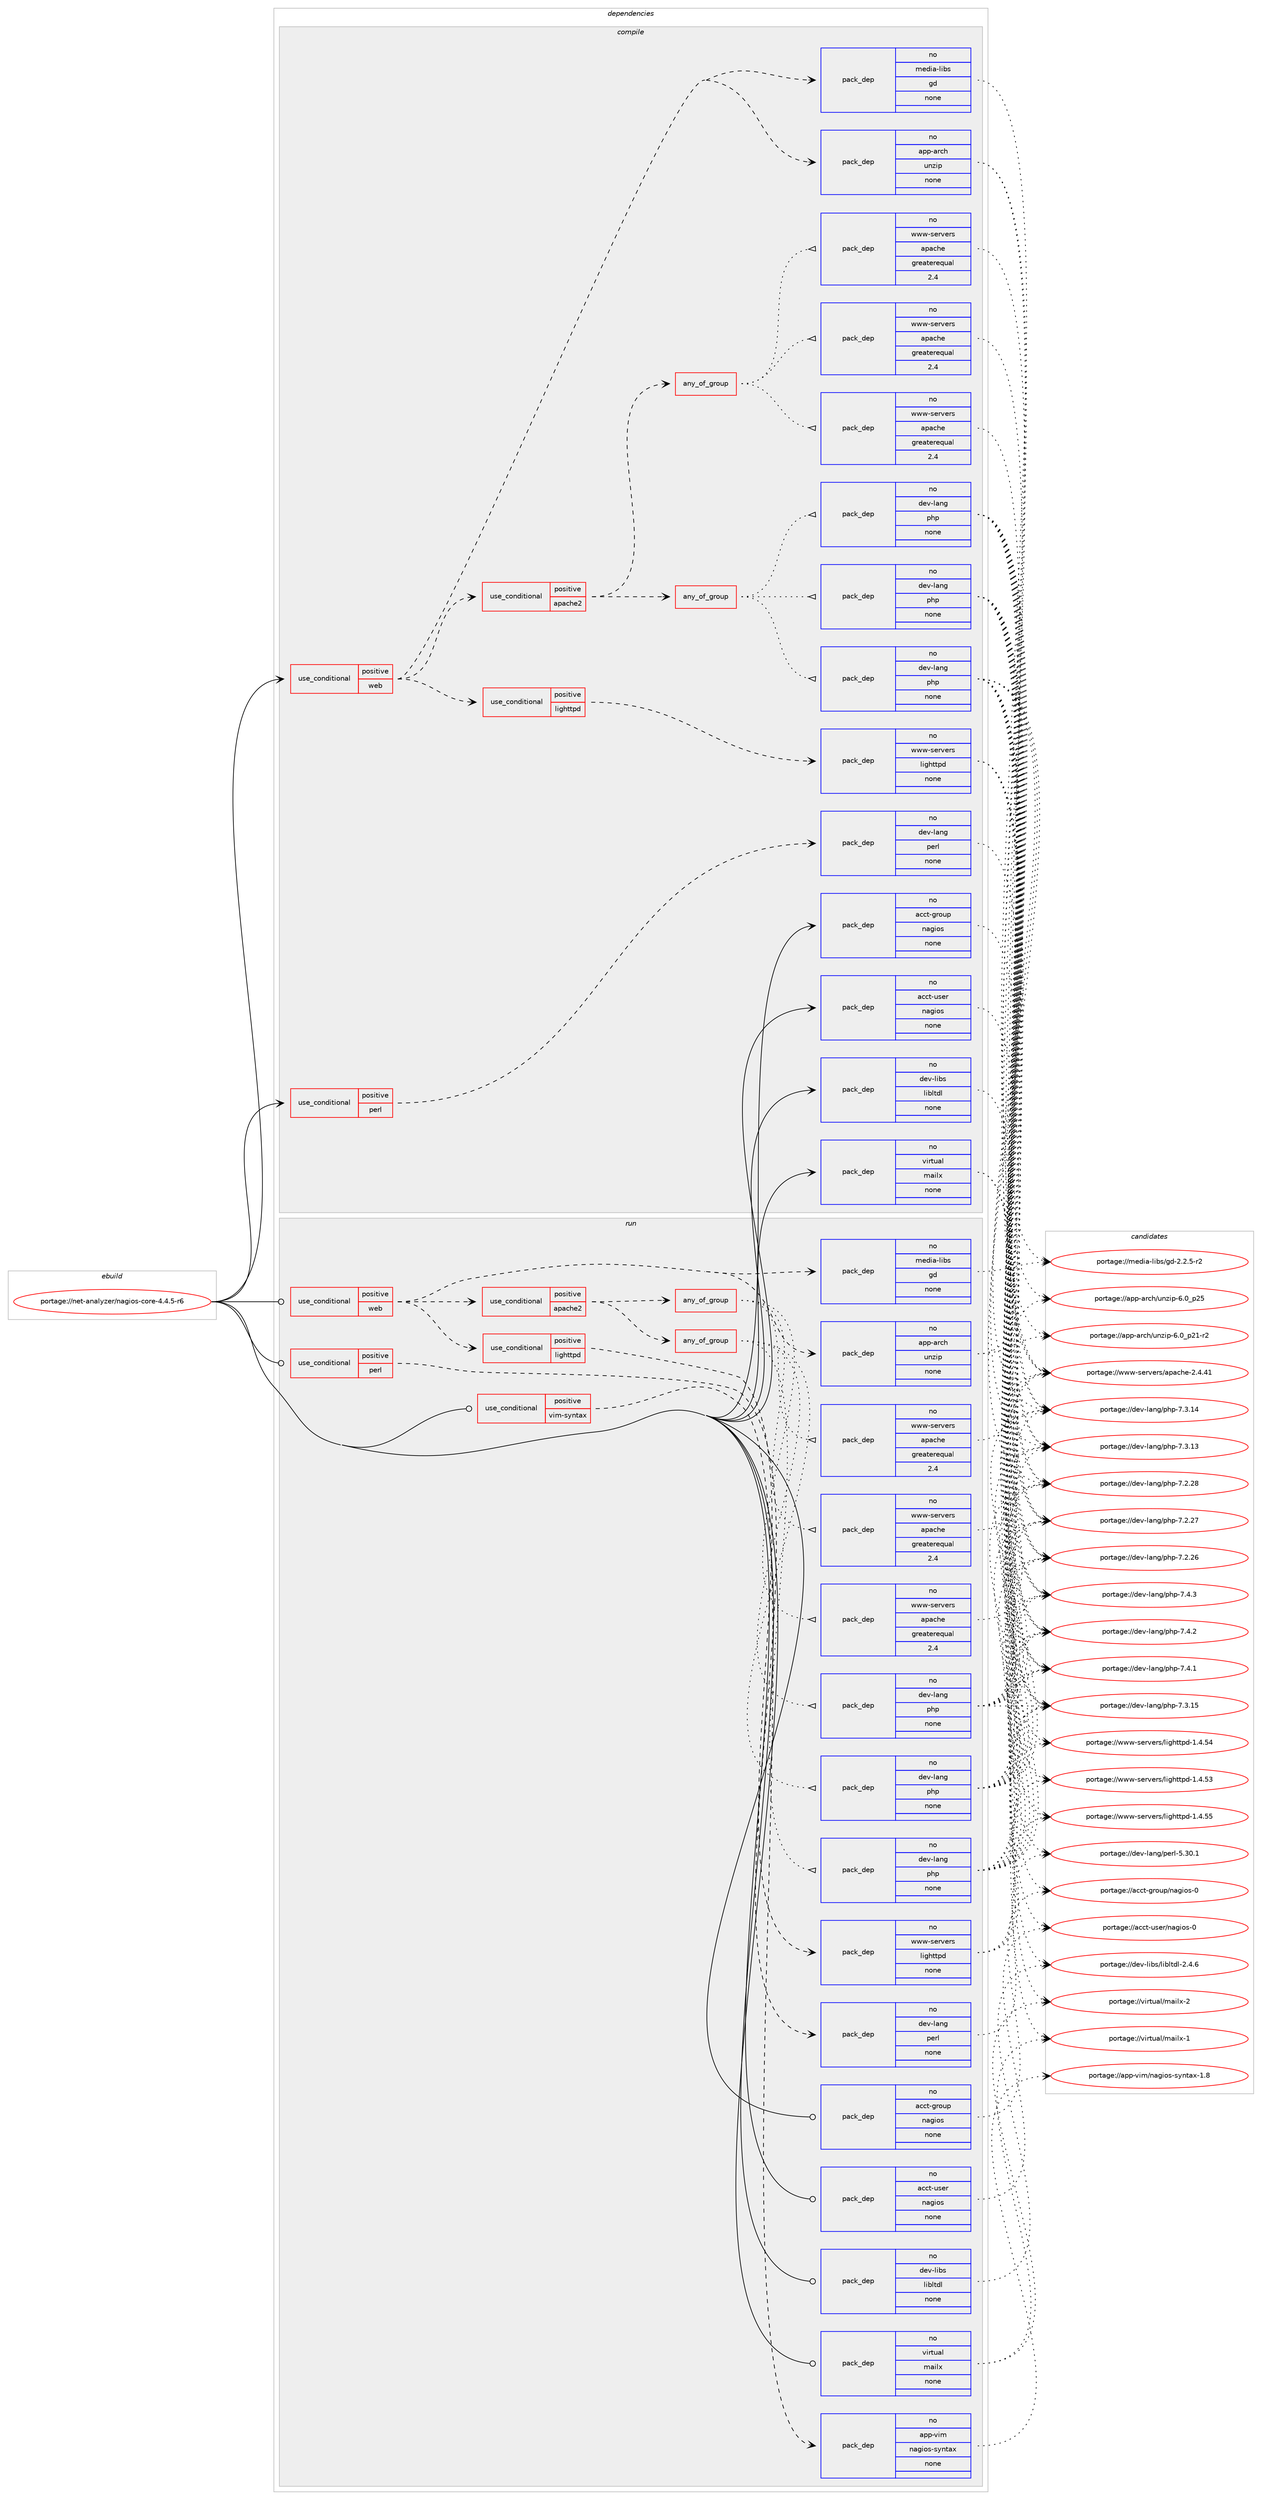 digraph prolog {

# *************
# Graph options
# *************

newrank=true;
concentrate=true;
compound=true;
graph [rankdir=LR,fontname=Helvetica,fontsize=10,ranksep=1.5];#, ranksep=2.5, nodesep=0.2];
edge  [arrowhead=vee];
node  [fontname=Helvetica,fontsize=10];

# **********
# The ebuild
# **********

subgraph cluster_leftcol {
color=gray;
rank=same;
label=<<i>ebuild</i>>;
id [label="portage://net-analyzer/nagios-core-4.4.5-r6", color=red, width=4, href="../net-analyzer/nagios-core-4.4.5-r6.svg"];
}

# ****************
# The dependencies
# ****************

subgraph cluster_midcol {
color=gray;
label=<<i>dependencies</i>>;
subgraph cluster_compile {
fillcolor="#eeeeee";
style=filled;
label=<<i>compile</i>>;
subgraph cond20186 {
dependency91826 [label=<<TABLE BORDER="0" CELLBORDER="1" CELLSPACING="0" CELLPADDING="4"><TR><TD ROWSPAN="3" CELLPADDING="10">use_conditional</TD></TR><TR><TD>positive</TD></TR><TR><TD>perl</TD></TR></TABLE>>, shape=none, color=red];
subgraph pack69920 {
dependency91827 [label=<<TABLE BORDER="0" CELLBORDER="1" CELLSPACING="0" CELLPADDING="4" WIDTH="220"><TR><TD ROWSPAN="6" CELLPADDING="30">pack_dep</TD></TR><TR><TD WIDTH="110">no</TD></TR><TR><TD>dev-lang</TD></TR><TR><TD>perl</TD></TR><TR><TD>none</TD></TR><TR><TD></TD></TR></TABLE>>, shape=none, color=blue];
}
dependency91826:e -> dependency91827:w [weight=20,style="dashed",arrowhead="vee"];
}
id:e -> dependency91826:w [weight=20,style="solid",arrowhead="vee"];
subgraph cond20187 {
dependency91828 [label=<<TABLE BORDER="0" CELLBORDER="1" CELLSPACING="0" CELLPADDING="4"><TR><TD ROWSPAN="3" CELLPADDING="10">use_conditional</TD></TR><TR><TD>positive</TD></TR><TR><TD>web</TD></TR></TABLE>>, shape=none, color=red];
subgraph pack69921 {
dependency91829 [label=<<TABLE BORDER="0" CELLBORDER="1" CELLSPACING="0" CELLPADDING="4" WIDTH="220"><TR><TD ROWSPAN="6" CELLPADDING="30">pack_dep</TD></TR><TR><TD WIDTH="110">no</TD></TR><TR><TD>app-arch</TD></TR><TR><TD>unzip</TD></TR><TR><TD>none</TD></TR><TR><TD></TD></TR></TABLE>>, shape=none, color=blue];
}
dependency91828:e -> dependency91829:w [weight=20,style="dashed",arrowhead="vee"];
subgraph pack69922 {
dependency91830 [label=<<TABLE BORDER="0" CELLBORDER="1" CELLSPACING="0" CELLPADDING="4" WIDTH="220"><TR><TD ROWSPAN="6" CELLPADDING="30">pack_dep</TD></TR><TR><TD WIDTH="110">no</TD></TR><TR><TD>media-libs</TD></TR><TR><TD>gd</TD></TR><TR><TD>none</TD></TR><TR><TD></TD></TR></TABLE>>, shape=none, color=blue];
}
dependency91828:e -> dependency91830:w [weight=20,style="dashed",arrowhead="vee"];
subgraph cond20188 {
dependency91831 [label=<<TABLE BORDER="0" CELLBORDER="1" CELLSPACING="0" CELLPADDING="4"><TR><TD ROWSPAN="3" CELLPADDING="10">use_conditional</TD></TR><TR><TD>positive</TD></TR><TR><TD>lighttpd</TD></TR></TABLE>>, shape=none, color=red];
subgraph pack69923 {
dependency91832 [label=<<TABLE BORDER="0" CELLBORDER="1" CELLSPACING="0" CELLPADDING="4" WIDTH="220"><TR><TD ROWSPAN="6" CELLPADDING="30">pack_dep</TD></TR><TR><TD WIDTH="110">no</TD></TR><TR><TD>www-servers</TD></TR><TR><TD>lighttpd</TD></TR><TR><TD>none</TD></TR><TR><TD></TD></TR></TABLE>>, shape=none, color=blue];
}
dependency91831:e -> dependency91832:w [weight=20,style="dashed",arrowhead="vee"];
}
dependency91828:e -> dependency91831:w [weight=20,style="dashed",arrowhead="vee"];
subgraph cond20189 {
dependency91833 [label=<<TABLE BORDER="0" CELLBORDER="1" CELLSPACING="0" CELLPADDING="4"><TR><TD ROWSPAN="3" CELLPADDING="10">use_conditional</TD></TR><TR><TD>positive</TD></TR><TR><TD>apache2</TD></TR></TABLE>>, shape=none, color=red];
subgraph any1641 {
dependency91834 [label=<<TABLE BORDER="0" CELLBORDER="1" CELLSPACING="0" CELLPADDING="4"><TR><TD CELLPADDING="10">any_of_group</TD></TR></TABLE>>, shape=none, color=red];subgraph pack69924 {
dependency91835 [label=<<TABLE BORDER="0" CELLBORDER="1" CELLSPACING="0" CELLPADDING="4" WIDTH="220"><TR><TD ROWSPAN="6" CELLPADDING="30">pack_dep</TD></TR><TR><TD WIDTH="110">no</TD></TR><TR><TD>www-servers</TD></TR><TR><TD>apache</TD></TR><TR><TD>greaterequal</TD></TR><TR><TD>2.4</TD></TR></TABLE>>, shape=none, color=blue];
}
dependency91834:e -> dependency91835:w [weight=20,style="dotted",arrowhead="oinv"];
subgraph pack69925 {
dependency91836 [label=<<TABLE BORDER="0" CELLBORDER="1" CELLSPACING="0" CELLPADDING="4" WIDTH="220"><TR><TD ROWSPAN="6" CELLPADDING="30">pack_dep</TD></TR><TR><TD WIDTH="110">no</TD></TR><TR><TD>www-servers</TD></TR><TR><TD>apache</TD></TR><TR><TD>greaterequal</TD></TR><TR><TD>2.4</TD></TR></TABLE>>, shape=none, color=blue];
}
dependency91834:e -> dependency91836:w [weight=20,style="dotted",arrowhead="oinv"];
subgraph pack69926 {
dependency91837 [label=<<TABLE BORDER="0" CELLBORDER="1" CELLSPACING="0" CELLPADDING="4" WIDTH="220"><TR><TD ROWSPAN="6" CELLPADDING="30">pack_dep</TD></TR><TR><TD WIDTH="110">no</TD></TR><TR><TD>www-servers</TD></TR><TR><TD>apache</TD></TR><TR><TD>greaterequal</TD></TR><TR><TD>2.4</TD></TR></TABLE>>, shape=none, color=blue];
}
dependency91834:e -> dependency91837:w [weight=20,style="dotted",arrowhead="oinv"];
}
dependency91833:e -> dependency91834:w [weight=20,style="dashed",arrowhead="vee"];
subgraph any1642 {
dependency91838 [label=<<TABLE BORDER="0" CELLBORDER="1" CELLSPACING="0" CELLPADDING="4"><TR><TD CELLPADDING="10">any_of_group</TD></TR></TABLE>>, shape=none, color=red];subgraph pack69927 {
dependency91839 [label=<<TABLE BORDER="0" CELLBORDER="1" CELLSPACING="0" CELLPADDING="4" WIDTH="220"><TR><TD ROWSPAN="6" CELLPADDING="30">pack_dep</TD></TR><TR><TD WIDTH="110">no</TD></TR><TR><TD>dev-lang</TD></TR><TR><TD>php</TD></TR><TR><TD>none</TD></TR><TR><TD></TD></TR></TABLE>>, shape=none, color=blue];
}
dependency91838:e -> dependency91839:w [weight=20,style="dotted",arrowhead="oinv"];
subgraph pack69928 {
dependency91840 [label=<<TABLE BORDER="0" CELLBORDER="1" CELLSPACING="0" CELLPADDING="4" WIDTH="220"><TR><TD ROWSPAN="6" CELLPADDING="30">pack_dep</TD></TR><TR><TD WIDTH="110">no</TD></TR><TR><TD>dev-lang</TD></TR><TR><TD>php</TD></TR><TR><TD>none</TD></TR><TR><TD></TD></TR></TABLE>>, shape=none, color=blue];
}
dependency91838:e -> dependency91840:w [weight=20,style="dotted",arrowhead="oinv"];
subgraph pack69929 {
dependency91841 [label=<<TABLE BORDER="0" CELLBORDER="1" CELLSPACING="0" CELLPADDING="4" WIDTH="220"><TR><TD ROWSPAN="6" CELLPADDING="30">pack_dep</TD></TR><TR><TD WIDTH="110">no</TD></TR><TR><TD>dev-lang</TD></TR><TR><TD>php</TD></TR><TR><TD>none</TD></TR><TR><TD></TD></TR></TABLE>>, shape=none, color=blue];
}
dependency91838:e -> dependency91841:w [weight=20,style="dotted",arrowhead="oinv"];
}
dependency91833:e -> dependency91838:w [weight=20,style="dashed",arrowhead="vee"];
}
dependency91828:e -> dependency91833:w [weight=20,style="dashed",arrowhead="vee"];
}
id:e -> dependency91828:w [weight=20,style="solid",arrowhead="vee"];
subgraph pack69930 {
dependency91842 [label=<<TABLE BORDER="0" CELLBORDER="1" CELLSPACING="0" CELLPADDING="4" WIDTH="220"><TR><TD ROWSPAN="6" CELLPADDING="30">pack_dep</TD></TR><TR><TD WIDTH="110">no</TD></TR><TR><TD>acct-group</TD></TR><TR><TD>nagios</TD></TR><TR><TD>none</TD></TR><TR><TD></TD></TR></TABLE>>, shape=none, color=blue];
}
id:e -> dependency91842:w [weight=20,style="solid",arrowhead="vee"];
subgraph pack69931 {
dependency91843 [label=<<TABLE BORDER="0" CELLBORDER="1" CELLSPACING="0" CELLPADDING="4" WIDTH="220"><TR><TD ROWSPAN="6" CELLPADDING="30">pack_dep</TD></TR><TR><TD WIDTH="110">no</TD></TR><TR><TD>acct-user</TD></TR><TR><TD>nagios</TD></TR><TR><TD>none</TD></TR><TR><TD></TD></TR></TABLE>>, shape=none, color=blue];
}
id:e -> dependency91843:w [weight=20,style="solid",arrowhead="vee"];
subgraph pack69932 {
dependency91844 [label=<<TABLE BORDER="0" CELLBORDER="1" CELLSPACING="0" CELLPADDING="4" WIDTH="220"><TR><TD ROWSPAN="6" CELLPADDING="30">pack_dep</TD></TR><TR><TD WIDTH="110">no</TD></TR><TR><TD>dev-libs</TD></TR><TR><TD>libltdl</TD></TR><TR><TD>none</TD></TR><TR><TD></TD></TR></TABLE>>, shape=none, color=blue];
}
id:e -> dependency91844:w [weight=20,style="solid",arrowhead="vee"];
subgraph pack69933 {
dependency91845 [label=<<TABLE BORDER="0" CELLBORDER="1" CELLSPACING="0" CELLPADDING="4" WIDTH="220"><TR><TD ROWSPAN="6" CELLPADDING="30">pack_dep</TD></TR><TR><TD WIDTH="110">no</TD></TR><TR><TD>virtual</TD></TR><TR><TD>mailx</TD></TR><TR><TD>none</TD></TR><TR><TD></TD></TR></TABLE>>, shape=none, color=blue];
}
id:e -> dependency91845:w [weight=20,style="solid",arrowhead="vee"];
}
subgraph cluster_compileandrun {
fillcolor="#eeeeee";
style=filled;
label=<<i>compile and run</i>>;
}
subgraph cluster_run {
fillcolor="#eeeeee";
style=filled;
label=<<i>run</i>>;
subgraph cond20190 {
dependency91846 [label=<<TABLE BORDER="0" CELLBORDER="1" CELLSPACING="0" CELLPADDING="4"><TR><TD ROWSPAN="3" CELLPADDING="10">use_conditional</TD></TR><TR><TD>positive</TD></TR><TR><TD>perl</TD></TR></TABLE>>, shape=none, color=red];
subgraph pack69934 {
dependency91847 [label=<<TABLE BORDER="0" CELLBORDER="1" CELLSPACING="0" CELLPADDING="4" WIDTH="220"><TR><TD ROWSPAN="6" CELLPADDING="30">pack_dep</TD></TR><TR><TD WIDTH="110">no</TD></TR><TR><TD>dev-lang</TD></TR><TR><TD>perl</TD></TR><TR><TD>none</TD></TR><TR><TD></TD></TR></TABLE>>, shape=none, color=blue];
}
dependency91846:e -> dependency91847:w [weight=20,style="dashed",arrowhead="vee"];
}
id:e -> dependency91846:w [weight=20,style="solid",arrowhead="odot"];
subgraph cond20191 {
dependency91848 [label=<<TABLE BORDER="0" CELLBORDER="1" CELLSPACING="0" CELLPADDING="4"><TR><TD ROWSPAN="3" CELLPADDING="10">use_conditional</TD></TR><TR><TD>positive</TD></TR><TR><TD>vim-syntax</TD></TR></TABLE>>, shape=none, color=red];
subgraph pack69935 {
dependency91849 [label=<<TABLE BORDER="0" CELLBORDER="1" CELLSPACING="0" CELLPADDING="4" WIDTH="220"><TR><TD ROWSPAN="6" CELLPADDING="30">pack_dep</TD></TR><TR><TD WIDTH="110">no</TD></TR><TR><TD>app-vim</TD></TR><TR><TD>nagios-syntax</TD></TR><TR><TD>none</TD></TR><TR><TD></TD></TR></TABLE>>, shape=none, color=blue];
}
dependency91848:e -> dependency91849:w [weight=20,style="dashed",arrowhead="vee"];
}
id:e -> dependency91848:w [weight=20,style="solid",arrowhead="odot"];
subgraph cond20192 {
dependency91850 [label=<<TABLE BORDER="0" CELLBORDER="1" CELLSPACING="0" CELLPADDING="4"><TR><TD ROWSPAN="3" CELLPADDING="10">use_conditional</TD></TR><TR><TD>positive</TD></TR><TR><TD>web</TD></TR></TABLE>>, shape=none, color=red];
subgraph pack69936 {
dependency91851 [label=<<TABLE BORDER="0" CELLBORDER="1" CELLSPACING="0" CELLPADDING="4" WIDTH="220"><TR><TD ROWSPAN="6" CELLPADDING="30">pack_dep</TD></TR><TR><TD WIDTH="110">no</TD></TR><TR><TD>app-arch</TD></TR><TR><TD>unzip</TD></TR><TR><TD>none</TD></TR><TR><TD></TD></TR></TABLE>>, shape=none, color=blue];
}
dependency91850:e -> dependency91851:w [weight=20,style="dashed",arrowhead="vee"];
subgraph pack69937 {
dependency91852 [label=<<TABLE BORDER="0" CELLBORDER="1" CELLSPACING="0" CELLPADDING="4" WIDTH="220"><TR><TD ROWSPAN="6" CELLPADDING="30">pack_dep</TD></TR><TR><TD WIDTH="110">no</TD></TR><TR><TD>media-libs</TD></TR><TR><TD>gd</TD></TR><TR><TD>none</TD></TR><TR><TD></TD></TR></TABLE>>, shape=none, color=blue];
}
dependency91850:e -> dependency91852:w [weight=20,style="dashed",arrowhead="vee"];
subgraph cond20193 {
dependency91853 [label=<<TABLE BORDER="0" CELLBORDER="1" CELLSPACING="0" CELLPADDING="4"><TR><TD ROWSPAN="3" CELLPADDING="10">use_conditional</TD></TR><TR><TD>positive</TD></TR><TR><TD>lighttpd</TD></TR></TABLE>>, shape=none, color=red];
subgraph pack69938 {
dependency91854 [label=<<TABLE BORDER="0" CELLBORDER="1" CELLSPACING="0" CELLPADDING="4" WIDTH="220"><TR><TD ROWSPAN="6" CELLPADDING="30">pack_dep</TD></TR><TR><TD WIDTH="110">no</TD></TR><TR><TD>www-servers</TD></TR><TR><TD>lighttpd</TD></TR><TR><TD>none</TD></TR><TR><TD></TD></TR></TABLE>>, shape=none, color=blue];
}
dependency91853:e -> dependency91854:w [weight=20,style="dashed",arrowhead="vee"];
}
dependency91850:e -> dependency91853:w [weight=20,style="dashed",arrowhead="vee"];
subgraph cond20194 {
dependency91855 [label=<<TABLE BORDER="0" CELLBORDER="1" CELLSPACING="0" CELLPADDING="4"><TR><TD ROWSPAN="3" CELLPADDING="10">use_conditional</TD></TR><TR><TD>positive</TD></TR><TR><TD>apache2</TD></TR></TABLE>>, shape=none, color=red];
subgraph any1643 {
dependency91856 [label=<<TABLE BORDER="0" CELLBORDER="1" CELLSPACING="0" CELLPADDING="4"><TR><TD CELLPADDING="10">any_of_group</TD></TR></TABLE>>, shape=none, color=red];subgraph pack69939 {
dependency91857 [label=<<TABLE BORDER="0" CELLBORDER="1" CELLSPACING="0" CELLPADDING="4" WIDTH="220"><TR><TD ROWSPAN="6" CELLPADDING="30">pack_dep</TD></TR><TR><TD WIDTH="110">no</TD></TR><TR><TD>www-servers</TD></TR><TR><TD>apache</TD></TR><TR><TD>greaterequal</TD></TR><TR><TD>2.4</TD></TR></TABLE>>, shape=none, color=blue];
}
dependency91856:e -> dependency91857:w [weight=20,style="dotted",arrowhead="oinv"];
subgraph pack69940 {
dependency91858 [label=<<TABLE BORDER="0" CELLBORDER="1" CELLSPACING="0" CELLPADDING="4" WIDTH="220"><TR><TD ROWSPAN="6" CELLPADDING="30">pack_dep</TD></TR><TR><TD WIDTH="110">no</TD></TR><TR><TD>www-servers</TD></TR><TR><TD>apache</TD></TR><TR><TD>greaterequal</TD></TR><TR><TD>2.4</TD></TR></TABLE>>, shape=none, color=blue];
}
dependency91856:e -> dependency91858:w [weight=20,style="dotted",arrowhead="oinv"];
subgraph pack69941 {
dependency91859 [label=<<TABLE BORDER="0" CELLBORDER="1" CELLSPACING="0" CELLPADDING="4" WIDTH="220"><TR><TD ROWSPAN="6" CELLPADDING="30">pack_dep</TD></TR><TR><TD WIDTH="110">no</TD></TR><TR><TD>www-servers</TD></TR><TR><TD>apache</TD></TR><TR><TD>greaterequal</TD></TR><TR><TD>2.4</TD></TR></TABLE>>, shape=none, color=blue];
}
dependency91856:e -> dependency91859:w [weight=20,style="dotted",arrowhead="oinv"];
}
dependency91855:e -> dependency91856:w [weight=20,style="dashed",arrowhead="vee"];
subgraph any1644 {
dependency91860 [label=<<TABLE BORDER="0" CELLBORDER="1" CELLSPACING="0" CELLPADDING="4"><TR><TD CELLPADDING="10">any_of_group</TD></TR></TABLE>>, shape=none, color=red];subgraph pack69942 {
dependency91861 [label=<<TABLE BORDER="0" CELLBORDER="1" CELLSPACING="0" CELLPADDING="4" WIDTH="220"><TR><TD ROWSPAN="6" CELLPADDING="30">pack_dep</TD></TR><TR><TD WIDTH="110">no</TD></TR><TR><TD>dev-lang</TD></TR><TR><TD>php</TD></TR><TR><TD>none</TD></TR><TR><TD></TD></TR></TABLE>>, shape=none, color=blue];
}
dependency91860:e -> dependency91861:w [weight=20,style="dotted",arrowhead="oinv"];
subgraph pack69943 {
dependency91862 [label=<<TABLE BORDER="0" CELLBORDER="1" CELLSPACING="0" CELLPADDING="4" WIDTH="220"><TR><TD ROWSPAN="6" CELLPADDING="30">pack_dep</TD></TR><TR><TD WIDTH="110">no</TD></TR><TR><TD>dev-lang</TD></TR><TR><TD>php</TD></TR><TR><TD>none</TD></TR><TR><TD></TD></TR></TABLE>>, shape=none, color=blue];
}
dependency91860:e -> dependency91862:w [weight=20,style="dotted",arrowhead="oinv"];
subgraph pack69944 {
dependency91863 [label=<<TABLE BORDER="0" CELLBORDER="1" CELLSPACING="0" CELLPADDING="4" WIDTH="220"><TR><TD ROWSPAN="6" CELLPADDING="30">pack_dep</TD></TR><TR><TD WIDTH="110">no</TD></TR><TR><TD>dev-lang</TD></TR><TR><TD>php</TD></TR><TR><TD>none</TD></TR><TR><TD></TD></TR></TABLE>>, shape=none, color=blue];
}
dependency91860:e -> dependency91863:w [weight=20,style="dotted",arrowhead="oinv"];
}
dependency91855:e -> dependency91860:w [weight=20,style="dashed",arrowhead="vee"];
}
dependency91850:e -> dependency91855:w [weight=20,style="dashed",arrowhead="vee"];
}
id:e -> dependency91850:w [weight=20,style="solid",arrowhead="odot"];
subgraph pack69945 {
dependency91864 [label=<<TABLE BORDER="0" CELLBORDER="1" CELLSPACING="0" CELLPADDING="4" WIDTH="220"><TR><TD ROWSPAN="6" CELLPADDING="30">pack_dep</TD></TR><TR><TD WIDTH="110">no</TD></TR><TR><TD>acct-group</TD></TR><TR><TD>nagios</TD></TR><TR><TD>none</TD></TR><TR><TD></TD></TR></TABLE>>, shape=none, color=blue];
}
id:e -> dependency91864:w [weight=20,style="solid",arrowhead="odot"];
subgraph pack69946 {
dependency91865 [label=<<TABLE BORDER="0" CELLBORDER="1" CELLSPACING="0" CELLPADDING="4" WIDTH="220"><TR><TD ROWSPAN="6" CELLPADDING="30">pack_dep</TD></TR><TR><TD WIDTH="110">no</TD></TR><TR><TD>acct-user</TD></TR><TR><TD>nagios</TD></TR><TR><TD>none</TD></TR><TR><TD></TD></TR></TABLE>>, shape=none, color=blue];
}
id:e -> dependency91865:w [weight=20,style="solid",arrowhead="odot"];
subgraph pack69947 {
dependency91866 [label=<<TABLE BORDER="0" CELLBORDER="1" CELLSPACING="0" CELLPADDING="4" WIDTH="220"><TR><TD ROWSPAN="6" CELLPADDING="30">pack_dep</TD></TR><TR><TD WIDTH="110">no</TD></TR><TR><TD>dev-libs</TD></TR><TR><TD>libltdl</TD></TR><TR><TD>none</TD></TR><TR><TD></TD></TR></TABLE>>, shape=none, color=blue];
}
id:e -> dependency91866:w [weight=20,style="solid",arrowhead="odot"];
subgraph pack69948 {
dependency91867 [label=<<TABLE BORDER="0" CELLBORDER="1" CELLSPACING="0" CELLPADDING="4" WIDTH="220"><TR><TD ROWSPAN="6" CELLPADDING="30">pack_dep</TD></TR><TR><TD WIDTH="110">no</TD></TR><TR><TD>virtual</TD></TR><TR><TD>mailx</TD></TR><TR><TD>none</TD></TR><TR><TD></TD></TR></TABLE>>, shape=none, color=blue];
}
id:e -> dependency91867:w [weight=20,style="solid",arrowhead="odot"];
}
}

# **************
# The candidates
# **************

subgraph cluster_choices {
rank=same;
color=gray;
label=<<i>candidates</i>>;

subgraph choice69920 {
color=black;
nodesep=1;
choice10010111845108971101034711210111410845534651484649 [label="portage://dev-lang/perl-5.30.1", color=red, width=4,href="../dev-lang/perl-5.30.1.svg"];
dependency91827:e -> choice10010111845108971101034711210111410845534651484649:w [style=dotted,weight="100"];
}
subgraph choice69921 {
color=black;
nodesep=1;
choice971121124597114991044711711012210511245544648951125053 [label="portage://app-arch/unzip-6.0_p25", color=red, width=4,href="../app-arch/unzip-6.0_p25.svg"];
choice9711211245971149910447117110122105112455446489511250494511450 [label="portage://app-arch/unzip-6.0_p21-r2", color=red, width=4,href="../app-arch/unzip-6.0_p21-r2.svg"];
dependency91829:e -> choice971121124597114991044711711012210511245544648951125053:w [style=dotted,weight="100"];
dependency91829:e -> choice9711211245971149910447117110122105112455446489511250494511450:w [style=dotted,weight="100"];
}
subgraph choice69922 {
color=black;
nodesep=1;
choice109101100105974510810598115471031004550465046534511450 [label="portage://media-libs/gd-2.2.5-r2", color=red, width=4,href="../media-libs/gd-2.2.5-r2.svg"];
dependency91830:e -> choice109101100105974510810598115471031004550465046534511450:w [style=dotted,weight="100"];
}
subgraph choice69923 {
color=black;
nodesep=1;
choice119119119451151011141181011141154710810510310411611611210045494652465353 [label="portage://www-servers/lighttpd-1.4.55", color=red, width=4,href="../www-servers/lighttpd-1.4.55.svg"];
choice119119119451151011141181011141154710810510310411611611210045494652465352 [label="portage://www-servers/lighttpd-1.4.54", color=red, width=4,href="../www-servers/lighttpd-1.4.54.svg"];
choice119119119451151011141181011141154710810510310411611611210045494652465351 [label="portage://www-servers/lighttpd-1.4.53", color=red, width=4,href="../www-servers/lighttpd-1.4.53.svg"];
dependency91832:e -> choice119119119451151011141181011141154710810510310411611611210045494652465353:w [style=dotted,weight="100"];
dependency91832:e -> choice119119119451151011141181011141154710810510310411611611210045494652465352:w [style=dotted,weight="100"];
dependency91832:e -> choice119119119451151011141181011141154710810510310411611611210045494652465351:w [style=dotted,weight="100"];
}
subgraph choice69924 {
color=black;
nodesep=1;
choice119119119451151011141181011141154797112979910410145504652465249 [label="portage://www-servers/apache-2.4.41", color=red, width=4,href="../www-servers/apache-2.4.41.svg"];
dependency91835:e -> choice119119119451151011141181011141154797112979910410145504652465249:w [style=dotted,weight="100"];
}
subgraph choice69925 {
color=black;
nodesep=1;
choice119119119451151011141181011141154797112979910410145504652465249 [label="portage://www-servers/apache-2.4.41", color=red, width=4,href="../www-servers/apache-2.4.41.svg"];
dependency91836:e -> choice119119119451151011141181011141154797112979910410145504652465249:w [style=dotted,weight="100"];
}
subgraph choice69926 {
color=black;
nodesep=1;
choice119119119451151011141181011141154797112979910410145504652465249 [label="portage://www-servers/apache-2.4.41", color=red, width=4,href="../www-servers/apache-2.4.41.svg"];
dependency91837:e -> choice119119119451151011141181011141154797112979910410145504652465249:w [style=dotted,weight="100"];
}
subgraph choice69927 {
color=black;
nodesep=1;
choice100101118451089711010347112104112455546524651 [label="portage://dev-lang/php-7.4.3", color=red, width=4,href="../dev-lang/php-7.4.3.svg"];
choice100101118451089711010347112104112455546524650 [label="portage://dev-lang/php-7.4.2", color=red, width=4,href="../dev-lang/php-7.4.2.svg"];
choice100101118451089711010347112104112455546524649 [label="portage://dev-lang/php-7.4.1", color=red, width=4,href="../dev-lang/php-7.4.1.svg"];
choice10010111845108971101034711210411245554651464953 [label="portage://dev-lang/php-7.3.15", color=red, width=4,href="../dev-lang/php-7.3.15.svg"];
choice10010111845108971101034711210411245554651464952 [label="portage://dev-lang/php-7.3.14", color=red, width=4,href="../dev-lang/php-7.3.14.svg"];
choice10010111845108971101034711210411245554651464951 [label="portage://dev-lang/php-7.3.13", color=red, width=4,href="../dev-lang/php-7.3.13.svg"];
choice10010111845108971101034711210411245554650465056 [label="portage://dev-lang/php-7.2.28", color=red, width=4,href="../dev-lang/php-7.2.28.svg"];
choice10010111845108971101034711210411245554650465055 [label="portage://dev-lang/php-7.2.27", color=red, width=4,href="../dev-lang/php-7.2.27.svg"];
choice10010111845108971101034711210411245554650465054 [label="portage://dev-lang/php-7.2.26", color=red, width=4,href="../dev-lang/php-7.2.26.svg"];
dependency91839:e -> choice100101118451089711010347112104112455546524651:w [style=dotted,weight="100"];
dependency91839:e -> choice100101118451089711010347112104112455546524650:w [style=dotted,weight="100"];
dependency91839:e -> choice100101118451089711010347112104112455546524649:w [style=dotted,weight="100"];
dependency91839:e -> choice10010111845108971101034711210411245554651464953:w [style=dotted,weight="100"];
dependency91839:e -> choice10010111845108971101034711210411245554651464952:w [style=dotted,weight="100"];
dependency91839:e -> choice10010111845108971101034711210411245554651464951:w [style=dotted,weight="100"];
dependency91839:e -> choice10010111845108971101034711210411245554650465056:w [style=dotted,weight="100"];
dependency91839:e -> choice10010111845108971101034711210411245554650465055:w [style=dotted,weight="100"];
dependency91839:e -> choice10010111845108971101034711210411245554650465054:w [style=dotted,weight="100"];
}
subgraph choice69928 {
color=black;
nodesep=1;
choice100101118451089711010347112104112455546524651 [label="portage://dev-lang/php-7.4.3", color=red, width=4,href="../dev-lang/php-7.4.3.svg"];
choice100101118451089711010347112104112455546524650 [label="portage://dev-lang/php-7.4.2", color=red, width=4,href="../dev-lang/php-7.4.2.svg"];
choice100101118451089711010347112104112455546524649 [label="portage://dev-lang/php-7.4.1", color=red, width=4,href="../dev-lang/php-7.4.1.svg"];
choice10010111845108971101034711210411245554651464953 [label="portage://dev-lang/php-7.3.15", color=red, width=4,href="../dev-lang/php-7.3.15.svg"];
choice10010111845108971101034711210411245554651464952 [label="portage://dev-lang/php-7.3.14", color=red, width=4,href="../dev-lang/php-7.3.14.svg"];
choice10010111845108971101034711210411245554651464951 [label="portage://dev-lang/php-7.3.13", color=red, width=4,href="../dev-lang/php-7.3.13.svg"];
choice10010111845108971101034711210411245554650465056 [label="portage://dev-lang/php-7.2.28", color=red, width=4,href="../dev-lang/php-7.2.28.svg"];
choice10010111845108971101034711210411245554650465055 [label="portage://dev-lang/php-7.2.27", color=red, width=4,href="../dev-lang/php-7.2.27.svg"];
choice10010111845108971101034711210411245554650465054 [label="portage://dev-lang/php-7.2.26", color=red, width=4,href="../dev-lang/php-7.2.26.svg"];
dependency91840:e -> choice100101118451089711010347112104112455546524651:w [style=dotted,weight="100"];
dependency91840:e -> choice100101118451089711010347112104112455546524650:w [style=dotted,weight="100"];
dependency91840:e -> choice100101118451089711010347112104112455546524649:w [style=dotted,weight="100"];
dependency91840:e -> choice10010111845108971101034711210411245554651464953:w [style=dotted,weight="100"];
dependency91840:e -> choice10010111845108971101034711210411245554651464952:w [style=dotted,weight="100"];
dependency91840:e -> choice10010111845108971101034711210411245554651464951:w [style=dotted,weight="100"];
dependency91840:e -> choice10010111845108971101034711210411245554650465056:w [style=dotted,weight="100"];
dependency91840:e -> choice10010111845108971101034711210411245554650465055:w [style=dotted,weight="100"];
dependency91840:e -> choice10010111845108971101034711210411245554650465054:w [style=dotted,weight="100"];
}
subgraph choice69929 {
color=black;
nodesep=1;
choice100101118451089711010347112104112455546524651 [label="portage://dev-lang/php-7.4.3", color=red, width=4,href="../dev-lang/php-7.4.3.svg"];
choice100101118451089711010347112104112455546524650 [label="portage://dev-lang/php-7.4.2", color=red, width=4,href="../dev-lang/php-7.4.2.svg"];
choice100101118451089711010347112104112455546524649 [label="portage://dev-lang/php-7.4.1", color=red, width=4,href="../dev-lang/php-7.4.1.svg"];
choice10010111845108971101034711210411245554651464953 [label="portage://dev-lang/php-7.3.15", color=red, width=4,href="../dev-lang/php-7.3.15.svg"];
choice10010111845108971101034711210411245554651464952 [label="portage://dev-lang/php-7.3.14", color=red, width=4,href="../dev-lang/php-7.3.14.svg"];
choice10010111845108971101034711210411245554651464951 [label="portage://dev-lang/php-7.3.13", color=red, width=4,href="../dev-lang/php-7.3.13.svg"];
choice10010111845108971101034711210411245554650465056 [label="portage://dev-lang/php-7.2.28", color=red, width=4,href="../dev-lang/php-7.2.28.svg"];
choice10010111845108971101034711210411245554650465055 [label="portage://dev-lang/php-7.2.27", color=red, width=4,href="../dev-lang/php-7.2.27.svg"];
choice10010111845108971101034711210411245554650465054 [label="portage://dev-lang/php-7.2.26", color=red, width=4,href="../dev-lang/php-7.2.26.svg"];
dependency91841:e -> choice100101118451089711010347112104112455546524651:w [style=dotted,weight="100"];
dependency91841:e -> choice100101118451089711010347112104112455546524650:w [style=dotted,weight="100"];
dependency91841:e -> choice100101118451089711010347112104112455546524649:w [style=dotted,weight="100"];
dependency91841:e -> choice10010111845108971101034711210411245554651464953:w [style=dotted,weight="100"];
dependency91841:e -> choice10010111845108971101034711210411245554651464952:w [style=dotted,weight="100"];
dependency91841:e -> choice10010111845108971101034711210411245554651464951:w [style=dotted,weight="100"];
dependency91841:e -> choice10010111845108971101034711210411245554650465056:w [style=dotted,weight="100"];
dependency91841:e -> choice10010111845108971101034711210411245554650465055:w [style=dotted,weight="100"];
dependency91841:e -> choice10010111845108971101034711210411245554650465054:w [style=dotted,weight="100"];
}
subgraph choice69930 {
color=black;
nodesep=1;
choice9799991164510311411111711247110971031051111154548 [label="portage://acct-group/nagios-0", color=red, width=4,href="../acct-group/nagios-0.svg"];
dependency91842:e -> choice9799991164510311411111711247110971031051111154548:w [style=dotted,weight="100"];
}
subgraph choice69931 {
color=black;
nodesep=1;
choice9799991164511711510111447110971031051111154548 [label="portage://acct-user/nagios-0", color=red, width=4,href="../acct-user/nagios-0.svg"];
dependency91843:e -> choice9799991164511711510111447110971031051111154548:w [style=dotted,weight="100"];
}
subgraph choice69932 {
color=black;
nodesep=1;
choice10010111845108105981154710810598108116100108455046524654 [label="portage://dev-libs/libltdl-2.4.6", color=red, width=4,href="../dev-libs/libltdl-2.4.6.svg"];
dependency91844:e -> choice10010111845108105981154710810598108116100108455046524654:w [style=dotted,weight="100"];
}
subgraph choice69933 {
color=black;
nodesep=1;
choice1181051141161179710847109971051081204550 [label="portage://virtual/mailx-2", color=red, width=4,href="../virtual/mailx-2.svg"];
choice1181051141161179710847109971051081204549 [label="portage://virtual/mailx-1", color=red, width=4,href="../virtual/mailx-1.svg"];
dependency91845:e -> choice1181051141161179710847109971051081204550:w [style=dotted,weight="100"];
dependency91845:e -> choice1181051141161179710847109971051081204549:w [style=dotted,weight="100"];
}
subgraph choice69934 {
color=black;
nodesep=1;
choice10010111845108971101034711210111410845534651484649 [label="portage://dev-lang/perl-5.30.1", color=red, width=4,href="../dev-lang/perl-5.30.1.svg"];
dependency91847:e -> choice10010111845108971101034711210111410845534651484649:w [style=dotted,weight="100"];
}
subgraph choice69935 {
color=black;
nodesep=1;
choice97112112451181051094711097103105111115451151211101169712045494656 [label="portage://app-vim/nagios-syntax-1.8", color=red, width=4,href="../app-vim/nagios-syntax-1.8.svg"];
dependency91849:e -> choice97112112451181051094711097103105111115451151211101169712045494656:w [style=dotted,weight="100"];
}
subgraph choice69936 {
color=black;
nodesep=1;
choice971121124597114991044711711012210511245544648951125053 [label="portage://app-arch/unzip-6.0_p25", color=red, width=4,href="../app-arch/unzip-6.0_p25.svg"];
choice9711211245971149910447117110122105112455446489511250494511450 [label="portage://app-arch/unzip-6.0_p21-r2", color=red, width=4,href="../app-arch/unzip-6.0_p21-r2.svg"];
dependency91851:e -> choice971121124597114991044711711012210511245544648951125053:w [style=dotted,weight="100"];
dependency91851:e -> choice9711211245971149910447117110122105112455446489511250494511450:w [style=dotted,weight="100"];
}
subgraph choice69937 {
color=black;
nodesep=1;
choice109101100105974510810598115471031004550465046534511450 [label="portage://media-libs/gd-2.2.5-r2", color=red, width=4,href="../media-libs/gd-2.2.5-r2.svg"];
dependency91852:e -> choice109101100105974510810598115471031004550465046534511450:w [style=dotted,weight="100"];
}
subgraph choice69938 {
color=black;
nodesep=1;
choice119119119451151011141181011141154710810510310411611611210045494652465353 [label="portage://www-servers/lighttpd-1.4.55", color=red, width=4,href="../www-servers/lighttpd-1.4.55.svg"];
choice119119119451151011141181011141154710810510310411611611210045494652465352 [label="portage://www-servers/lighttpd-1.4.54", color=red, width=4,href="../www-servers/lighttpd-1.4.54.svg"];
choice119119119451151011141181011141154710810510310411611611210045494652465351 [label="portage://www-servers/lighttpd-1.4.53", color=red, width=4,href="../www-servers/lighttpd-1.4.53.svg"];
dependency91854:e -> choice119119119451151011141181011141154710810510310411611611210045494652465353:w [style=dotted,weight="100"];
dependency91854:e -> choice119119119451151011141181011141154710810510310411611611210045494652465352:w [style=dotted,weight="100"];
dependency91854:e -> choice119119119451151011141181011141154710810510310411611611210045494652465351:w [style=dotted,weight="100"];
}
subgraph choice69939 {
color=black;
nodesep=1;
choice119119119451151011141181011141154797112979910410145504652465249 [label="portage://www-servers/apache-2.4.41", color=red, width=4,href="../www-servers/apache-2.4.41.svg"];
dependency91857:e -> choice119119119451151011141181011141154797112979910410145504652465249:w [style=dotted,weight="100"];
}
subgraph choice69940 {
color=black;
nodesep=1;
choice119119119451151011141181011141154797112979910410145504652465249 [label="portage://www-servers/apache-2.4.41", color=red, width=4,href="../www-servers/apache-2.4.41.svg"];
dependency91858:e -> choice119119119451151011141181011141154797112979910410145504652465249:w [style=dotted,weight="100"];
}
subgraph choice69941 {
color=black;
nodesep=1;
choice119119119451151011141181011141154797112979910410145504652465249 [label="portage://www-servers/apache-2.4.41", color=red, width=4,href="../www-servers/apache-2.4.41.svg"];
dependency91859:e -> choice119119119451151011141181011141154797112979910410145504652465249:w [style=dotted,weight="100"];
}
subgraph choice69942 {
color=black;
nodesep=1;
choice100101118451089711010347112104112455546524651 [label="portage://dev-lang/php-7.4.3", color=red, width=4,href="../dev-lang/php-7.4.3.svg"];
choice100101118451089711010347112104112455546524650 [label="portage://dev-lang/php-7.4.2", color=red, width=4,href="../dev-lang/php-7.4.2.svg"];
choice100101118451089711010347112104112455546524649 [label="portage://dev-lang/php-7.4.1", color=red, width=4,href="../dev-lang/php-7.4.1.svg"];
choice10010111845108971101034711210411245554651464953 [label="portage://dev-lang/php-7.3.15", color=red, width=4,href="../dev-lang/php-7.3.15.svg"];
choice10010111845108971101034711210411245554651464952 [label="portage://dev-lang/php-7.3.14", color=red, width=4,href="../dev-lang/php-7.3.14.svg"];
choice10010111845108971101034711210411245554651464951 [label="portage://dev-lang/php-7.3.13", color=red, width=4,href="../dev-lang/php-7.3.13.svg"];
choice10010111845108971101034711210411245554650465056 [label="portage://dev-lang/php-7.2.28", color=red, width=4,href="../dev-lang/php-7.2.28.svg"];
choice10010111845108971101034711210411245554650465055 [label="portage://dev-lang/php-7.2.27", color=red, width=4,href="../dev-lang/php-7.2.27.svg"];
choice10010111845108971101034711210411245554650465054 [label="portage://dev-lang/php-7.2.26", color=red, width=4,href="../dev-lang/php-7.2.26.svg"];
dependency91861:e -> choice100101118451089711010347112104112455546524651:w [style=dotted,weight="100"];
dependency91861:e -> choice100101118451089711010347112104112455546524650:w [style=dotted,weight="100"];
dependency91861:e -> choice100101118451089711010347112104112455546524649:w [style=dotted,weight="100"];
dependency91861:e -> choice10010111845108971101034711210411245554651464953:w [style=dotted,weight="100"];
dependency91861:e -> choice10010111845108971101034711210411245554651464952:w [style=dotted,weight="100"];
dependency91861:e -> choice10010111845108971101034711210411245554651464951:w [style=dotted,weight="100"];
dependency91861:e -> choice10010111845108971101034711210411245554650465056:w [style=dotted,weight="100"];
dependency91861:e -> choice10010111845108971101034711210411245554650465055:w [style=dotted,weight="100"];
dependency91861:e -> choice10010111845108971101034711210411245554650465054:w [style=dotted,weight="100"];
}
subgraph choice69943 {
color=black;
nodesep=1;
choice100101118451089711010347112104112455546524651 [label="portage://dev-lang/php-7.4.3", color=red, width=4,href="../dev-lang/php-7.4.3.svg"];
choice100101118451089711010347112104112455546524650 [label="portage://dev-lang/php-7.4.2", color=red, width=4,href="../dev-lang/php-7.4.2.svg"];
choice100101118451089711010347112104112455546524649 [label="portage://dev-lang/php-7.4.1", color=red, width=4,href="../dev-lang/php-7.4.1.svg"];
choice10010111845108971101034711210411245554651464953 [label="portage://dev-lang/php-7.3.15", color=red, width=4,href="../dev-lang/php-7.3.15.svg"];
choice10010111845108971101034711210411245554651464952 [label="portage://dev-lang/php-7.3.14", color=red, width=4,href="../dev-lang/php-7.3.14.svg"];
choice10010111845108971101034711210411245554651464951 [label="portage://dev-lang/php-7.3.13", color=red, width=4,href="../dev-lang/php-7.3.13.svg"];
choice10010111845108971101034711210411245554650465056 [label="portage://dev-lang/php-7.2.28", color=red, width=4,href="../dev-lang/php-7.2.28.svg"];
choice10010111845108971101034711210411245554650465055 [label="portage://dev-lang/php-7.2.27", color=red, width=4,href="../dev-lang/php-7.2.27.svg"];
choice10010111845108971101034711210411245554650465054 [label="portage://dev-lang/php-7.2.26", color=red, width=4,href="../dev-lang/php-7.2.26.svg"];
dependency91862:e -> choice100101118451089711010347112104112455546524651:w [style=dotted,weight="100"];
dependency91862:e -> choice100101118451089711010347112104112455546524650:w [style=dotted,weight="100"];
dependency91862:e -> choice100101118451089711010347112104112455546524649:w [style=dotted,weight="100"];
dependency91862:e -> choice10010111845108971101034711210411245554651464953:w [style=dotted,weight="100"];
dependency91862:e -> choice10010111845108971101034711210411245554651464952:w [style=dotted,weight="100"];
dependency91862:e -> choice10010111845108971101034711210411245554651464951:w [style=dotted,weight="100"];
dependency91862:e -> choice10010111845108971101034711210411245554650465056:w [style=dotted,weight="100"];
dependency91862:e -> choice10010111845108971101034711210411245554650465055:w [style=dotted,weight="100"];
dependency91862:e -> choice10010111845108971101034711210411245554650465054:w [style=dotted,weight="100"];
}
subgraph choice69944 {
color=black;
nodesep=1;
choice100101118451089711010347112104112455546524651 [label="portage://dev-lang/php-7.4.3", color=red, width=4,href="../dev-lang/php-7.4.3.svg"];
choice100101118451089711010347112104112455546524650 [label="portage://dev-lang/php-7.4.2", color=red, width=4,href="../dev-lang/php-7.4.2.svg"];
choice100101118451089711010347112104112455546524649 [label="portage://dev-lang/php-7.4.1", color=red, width=4,href="../dev-lang/php-7.4.1.svg"];
choice10010111845108971101034711210411245554651464953 [label="portage://dev-lang/php-7.3.15", color=red, width=4,href="../dev-lang/php-7.3.15.svg"];
choice10010111845108971101034711210411245554651464952 [label="portage://dev-lang/php-7.3.14", color=red, width=4,href="../dev-lang/php-7.3.14.svg"];
choice10010111845108971101034711210411245554651464951 [label="portage://dev-lang/php-7.3.13", color=red, width=4,href="../dev-lang/php-7.3.13.svg"];
choice10010111845108971101034711210411245554650465056 [label="portage://dev-lang/php-7.2.28", color=red, width=4,href="../dev-lang/php-7.2.28.svg"];
choice10010111845108971101034711210411245554650465055 [label="portage://dev-lang/php-7.2.27", color=red, width=4,href="../dev-lang/php-7.2.27.svg"];
choice10010111845108971101034711210411245554650465054 [label="portage://dev-lang/php-7.2.26", color=red, width=4,href="../dev-lang/php-7.2.26.svg"];
dependency91863:e -> choice100101118451089711010347112104112455546524651:w [style=dotted,weight="100"];
dependency91863:e -> choice100101118451089711010347112104112455546524650:w [style=dotted,weight="100"];
dependency91863:e -> choice100101118451089711010347112104112455546524649:w [style=dotted,weight="100"];
dependency91863:e -> choice10010111845108971101034711210411245554651464953:w [style=dotted,weight="100"];
dependency91863:e -> choice10010111845108971101034711210411245554651464952:w [style=dotted,weight="100"];
dependency91863:e -> choice10010111845108971101034711210411245554651464951:w [style=dotted,weight="100"];
dependency91863:e -> choice10010111845108971101034711210411245554650465056:w [style=dotted,weight="100"];
dependency91863:e -> choice10010111845108971101034711210411245554650465055:w [style=dotted,weight="100"];
dependency91863:e -> choice10010111845108971101034711210411245554650465054:w [style=dotted,weight="100"];
}
subgraph choice69945 {
color=black;
nodesep=1;
choice9799991164510311411111711247110971031051111154548 [label="portage://acct-group/nagios-0", color=red, width=4,href="../acct-group/nagios-0.svg"];
dependency91864:e -> choice9799991164510311411111711247110971031051111154548:w [style=dotted,weight="100"];
}
subgraph choice69946 {
color=black;
nodesep=1;
choice9799991164511711510111447110971031051111154548 [label="portage://acct-user/nagios-0", color=red, width=4,href="../acct-user/nagios-0.svg"];
dependency91865:e -> choice9799991164511711510111447110971031051111154548:w [style=dotted,weight="100"];
}
subgraph choice69947 {
color=black;
nodesep=1;
choice10010111845108105981154710810598108116100108455046524654 [label="portage://dev-libs/libltdl-2.4.6", color=red, width=4,href="../dev-libs/libltdl-2.4.6.svg"];
dependency91866:e -> choice10010111845108105981154710810598108116100108455046524654:w [style=dotted,weight="100"];
}
subgraph choice69948 {
color=black;
nodesep=1;
choice1181051141161179710847109971051081204550 [label="portage://virtual/mailx-2", color=red, width=4,href="../virtual/mailx-2.svg"];
choice1181051141161179710847109971051081204549 [label="portage://virtual/mailx-1", color=red, width=4,href="../virtual/mailx-1.svg"];
dependency91867:e -> choice1181051141161179710847109971051081204550:w [style=dotted,weight="100"];
dependency91867:e -> choice1181051141161179710847109971051081204549:w [style=dotted,weight="100"];
}
}

}
